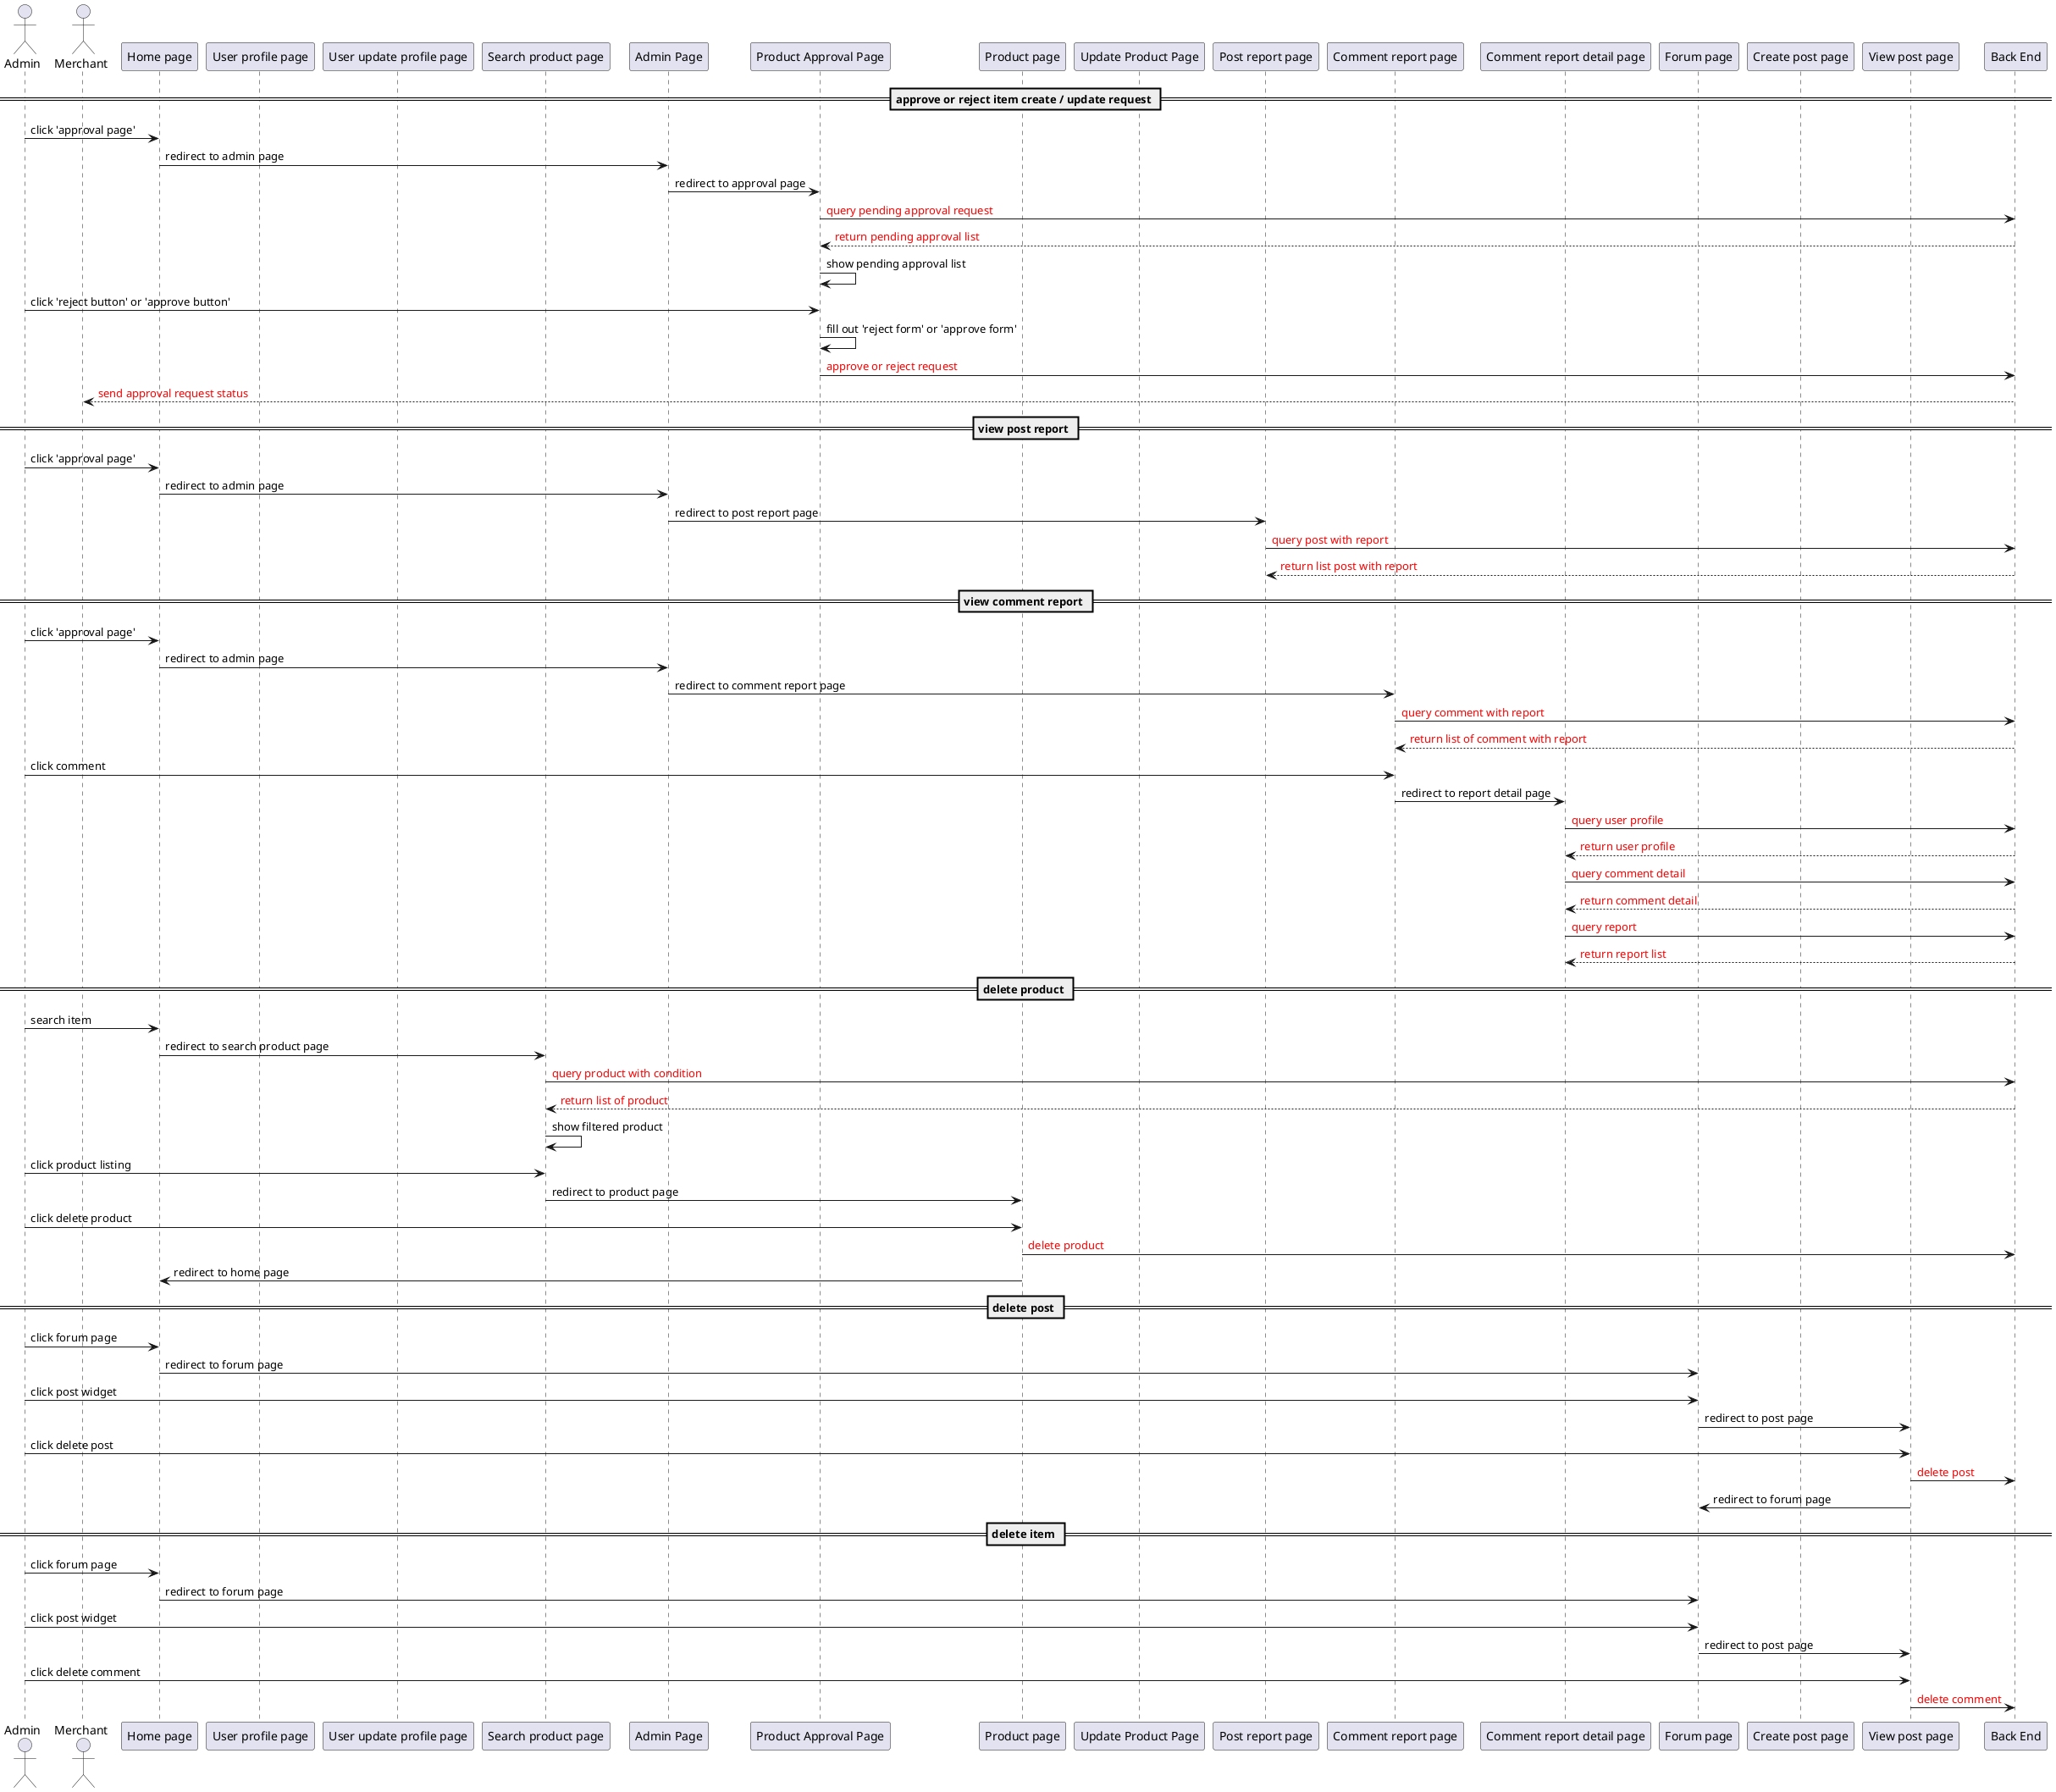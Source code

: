 @startuml sequence diagram admin perspective

Actor Admin as a
Actor Merchant as m

' Box "Front End" #LightBlue
Participant "Home page" as hp

' account management
Participant "User profile page" as upp
Participant "User update profile page" as uupp

' interaction with product
Participant "Search product page" as sip
Participant "Admin Page" as ap
Participant "Product Approval Page" as pap
Participant "Product page" as ip
Participant "Update Product Page" as uip

' report comment and post
Participant "Post report page" as prp
Participant "Comment report page" as crp
Participant "Comment report detail page" as crdp

' discussion page
Participant "Forum page" as fp
Participant "Create post page" as cpp
Participant "View post page" as vpp
' end box

' backend
Participant "Back End" as be

== approve or reject item create / update request ==
a -> hp : click 'approval page'
hp -> ap : redirect to admin page
ap -> pap : redirect to approval page
pap -> be : <color:red>query pending approval request
pap <-- be : <color:red>return pending approval list
pap -> pap : show pending approval list
a -> pap : click 'reject button' or 'approve button'
pap -> pap : fill out 'reject form' or 'approve form'
pap -> be : <color:red>approve or reject request
m <-- be : <color:red>send approval request status

== view post report ==
a -> hp : click 'approval page'
hp -> ap : redirect to admin page
ap -> prp : redirect to post report page
prp -> be : <color:red>query post with report
prp <-- be : <color:red>return list post with report

== view comment report ==
a -> hp : click 'approval page'
hp -> ap : redirect to admin page
ap -> crp : redirect to comment report page
crp -> be : <color:red>query comment with report
crp <-- be : <color:red>return list of comment with report
a -> crp : click comment
crp -> crdp : redirect to report detail page
crdp -> be : <color:red>query user profile
crdp <-- be : <color:red>return user profile
crdp -> be : <color:red>query comment detail
crdp <-- be : <color:red>return comment detail
crdp -> be : <color:red>query report
crdp <-- be : <color:red>return report list

== delete product ==
a -> hp : search item
hp -> sip : redirect to search product page
sip -> be : <color:red>query product with condition
sip <-- be : <color:red>return list of product
sip -> sip : show filtered product
a -> sip : click product listing
sip -> ip : redirect to product page
a -> ip : click delete product
ip -> be : <color:red>delete product
ip -> hp : redirect to home page

== delete post ==
a -> hp : click forum page
hp -> fp : redirect to forum page
a -> fp : click post widget
fp -> vpp : redirect to post page
a -> vpp : click delete post
vpp -> be : <color:red>delete post
vpp -> fp : redirect to forum page

== delete item ==
a -> hp : click forum page
hp -> fp : redirect to forum page
a -> fp : click post widget
fp -> vpp : redirect to post page
a -> vpp : click delete comment
vpp -> be : <color:red>delete comment

@enduml